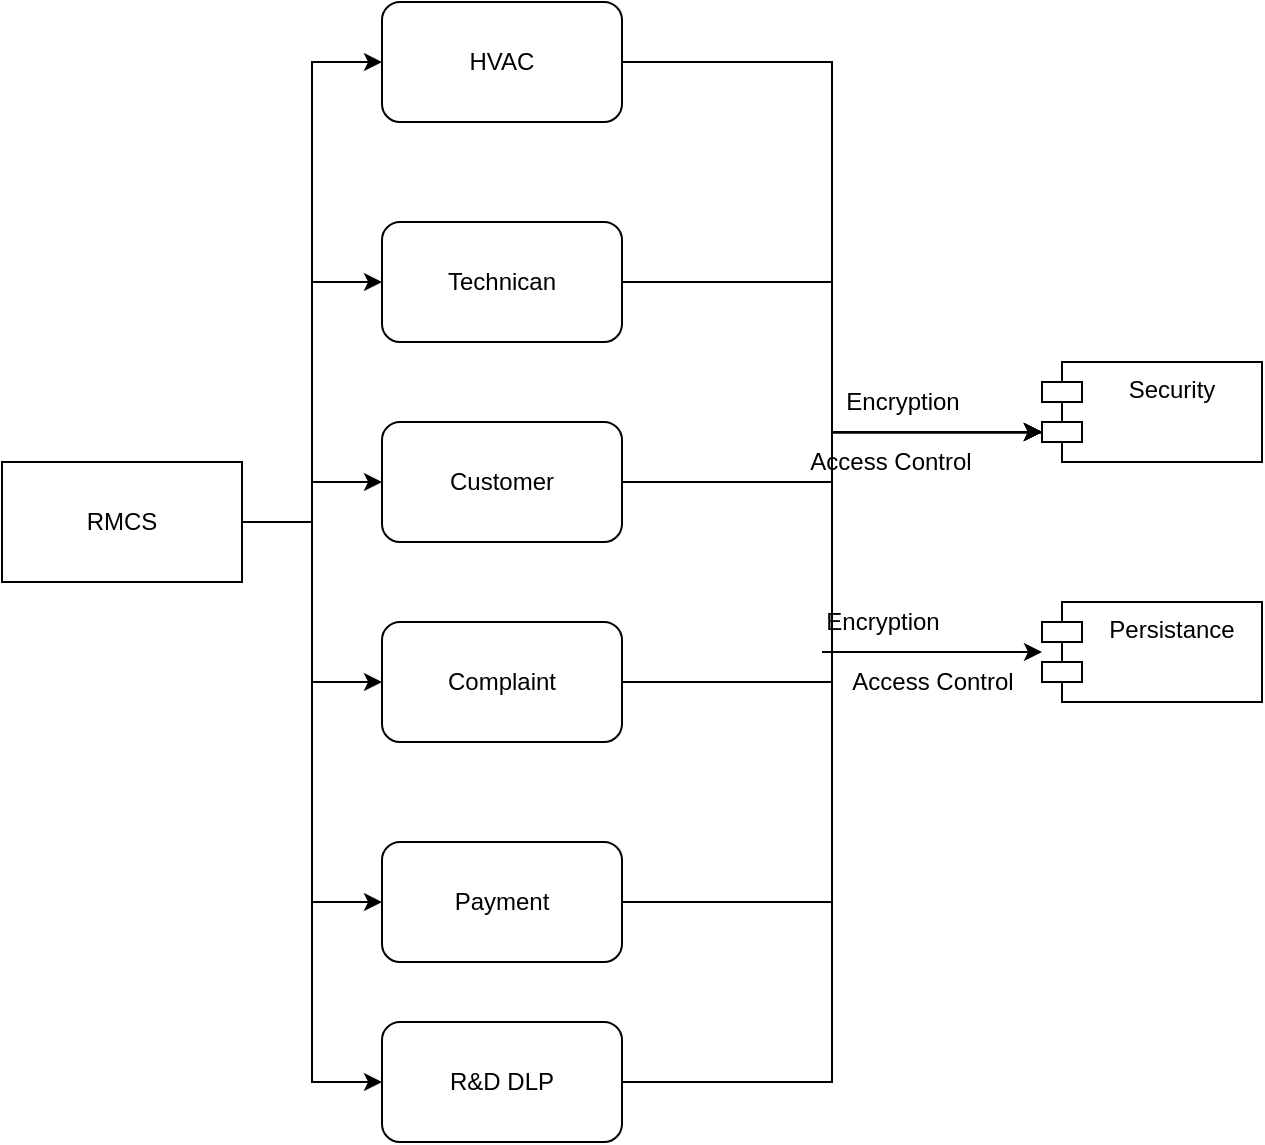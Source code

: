 <mxfile version="13.9.7" type="github">
  <diagram id="ifdL7CLmUJMLqccxygVl" name="Page-1">
    <mxGraphModel dx="1038" dy="580" grid="1" gridSize="10" guides="1" tooltips="1" connect="1" arrows="1" fold="1" page="1" pageScale="1" pageWidth="850" pageHeight="1100" math="0" shadow="0">
      <root>
        <mxCell id="0" />
        <mxCell id="1" parent="0" />
        <mxCell id="4JPZwI6sKCdglMRvzG28-8" value="" style="edgeStyle=orthogonalEdgeStyle;rounded=0;orthogonalLoop=1;jettySize=auto;html=1;" edge="1" parent="1" source="4JPZwI6sKCdglMRvzG28-1" target="4JPZwI6sKCdglMRvzG28-4">
          <mxGeometry relative="1" as="geometry" />
        </mxCell>
        <mxCell id="4JPZwI6sKCdglMRvzG28-9" style="edgeStyle=orthogonalEdgeStyle;rounded=0;orthogonalLoop=1;jettySize=auto;html=1;entryX=0;entryY=0.5;entryDx=0;entryDy=0;" edge="1" parent="1" source="4JPZwI6sKCdglMRvzG28-1" target="4JPZwI6sKCdglMRvzG28-3">
          <mxGeometry relative="1" as="geometry">
            <mxPoint x="150" y="170" as="targetPoint" />
          </mxGeometry>
        </mxCell>
        <mxCell id="4JPZwI6sKCdglMRvzG28-10" style="edgeStyle=orthogonalEdgeStyle;rounded=0;orthogonalLoop=1;jettySize=auto;html=1;entryX=0;entryY=0.5;entryDx=0;entryDy=0;" edge="1" parent="1" source="4JPZwI6sKCdglMRvzG28-1" target="4JPZwI6sKCdglMRvzG28-2">
          <mxGeometry relative="1" as="geometry" />
        </mxCell>
        <mxCell id="4JPZwI6sKCdglMRvzG28-11" style="edgeStyle=orthogonalEdgeStyle;rounded=0;orthogonalLoop=1;jettySize=auto;html=1;entryX=0;entryY=0.5;entryDx=0;entryDy=0;" edge="1" parent="1" source="4JPZwI6sKCdglMRvzG28-1" target="4JPZwI6sKCdglMRvzG28-5">
          <mxGeometry relative="1" as="geometry" />
        </mxCell>
        <mxCell id="4JPZwI6sKCdglMRvzG28-12" style="edgeStyle=orthogonalEdgeStyle;rounded=0;orthogonalLoop=1;jettySize=auto;html=1;entryX=0;entryY=0.5;entryDx=0;entryDy=0;" edge="1" parent="1" source="4JPZwI6sKCdglMRvzG28-1" target="4JPZwI6sKCdglMRvzG28-6">
          <mxGeometry relative="1" as="geometry" />
        </mxCell>
        <mxCell id="4JPZwI6sKCdglMRvzG28-13" style="edgeStyle=orthogonalEdgeStyle;rounded=0;orthogonalLoop=1;jettySize=auto;html=1;entryX=0;entryY=0.5;entryDx=0;entryDy=0;" edge="1" parent="1" source="4JPZwI6sKCdglMRvzG28-1" target="4JPZwI6sKCdglMRvzG28-7">
          <mxGeometry relative="1" as="geometry" />
        </mxCell>
        <mxCell id="4JPZwI6sKCdglMRvzG28-1" value="RMCS" style="rounded=0;whiteSpace=wrap;html=1;" vertex="1" parent="1">
          <mxGeometry x="50" y="240" width="120" height="60" as="geometry" />
        </mxCell>
        <mxCell id="4JPZwI6sKCdglMRvzG28-16" style="edgeStyle=orthogonalEdgeStyle;rounded=0;orthogonalLoop=1;jettySize=auto;html=1;entryX=0;entryY=0;entryDx=0;entryDy=35;entryPerimeter=0;" edge="1" parent="1" source="4JPZwI6sKCdglMRvzG28-2" target="4JPZwI6sKCdglMRvzG28-14">
          <mxGeometry relative="1" as="geometry" />
        </mxCell>
        <mxCell id="4JPZwI6sKCdglMRvzG28-2" value="HVAC" style="rounded=1;whiteSpace=wrap;html=1;" vertex="1" parent="1">
          <mxGeometry x="240" y="10" width="120" height="60" as="geometry" />
        </mxCell>
        <mxCell id="4JPZwI6sKCdglMRvzG28-17" style="edgeStyle=orthogonalEdgeStyle;rounded=0;orthogonalLoop=1;jettySize=auto;html=1;entryX=0;entryY=0;entryDx=0;entryDy=35;entryPerimeter=0;" edge="1" parent="1" source="4JPZwI6sKCdglMRvzG28-3" target="4JPZwI6sKCdglMRvzG28-14">
          <mxGeometry relative="1" as="geometry" />
        </mxCell>
        <mxCell id="4JPZwI6sKCdglMRvzG28-3" value="Technican" style="rounded=1;whiteSpace=wrap;html=1;" vertex="1" parent="1">
          <mxGeometry x="240" y="120" width="120" height="60" as="geometry" />
        </mxCell>
        <mxCell id="4JPZwI6sKCdglMRvzG28-18" style="edgeStyle=orthogonalEdgeStyle;rounded=0;orthogonalLoop=1;jettySize=auto;html=1;entryX=0.095;entryY=0.708;entryDx=0;entryDy=0;entryPerimeter=0;" edge="1" parent="1" source="4JPZwI6sKCdglMRvzG28-4" target="4JPZwI6sKCdglMRvzG28-14">
          <mxGeometry relative="1" as="geometry" />
        </mxCell>
        <mxCell id="4JPZwI6sKCdglMRvzG28-4" value="Customer" style="rounded=1;whiteSpace=wrap;html=1;" vertex="1" parent="1">
          <mxGeometry x="240" y="220" width="120" height="60" as="geometry" />
        </mxCell>
        <mxCell id="4JPZwI6sKCdglMRvzG28-19" style="edgeStyle=orthogonalEdgeStyle;rounded=0;orthogonalLoop=1;jettySize=auto;html=1;entryX=0;entryY=0;entryDx=0;entryDy=35;entryPerimeter=0;" edge="1" parent="1" source="4JPZwI6sKCdglMRvzG28-5" target="4JPZwI6sKCdglMRvzG28-14">
          <mxGeometry relative="1" as="geometry" />
        </mxCell>
        <mxCell id="4JPZwI6sKCdglMRvzG28-5" value="Complaint" style="rounded=1;whiteSpace=wrap;html=1;" vertex="1" parent="1">
          <mxGeometry x="240" y="320" width="120" height="60" as="geometry" />
        </mxCell>
        <mxCell id="4JPZwI6sKCdglMRvzG28-20" style="edgeStyle=orthogonalEdgeStyle;rounded=0;orthogonalLoop=1;jettySize=auto;html=1;entryX=0;entryY=0;entryDx=0;entryDy=35;entryPerimeter=0;" edge="1" parent="1" source="4JPZwI6sKCdglMRvzG28-6" target="4JPZwI6sKCdglMRvzG28-14">
          <mxGeometry relative="1" as="geometry" />
        </mxCell>
        <mxCell id="4JPZwI6sKCdglMRvzG28-6" value="Payment" style="rounded=1;whiteSpace=wrap;html=1;" vertex="1" parent="1">
          <mxGeometry x="240" y="430" width="120" height="60" as="geometry" />
        </mxCell>
        <mxCell id="4JPZwI6sKCdglMRvzG28-21" style="edgeStyle=orthogonalEdgeStyle;rounded=0;orthogonalLoop=1;jettySize=auto;html=1;entryX=0;entryY=0;entryDx=0;entryDy=35;entryPerimeter=0;" edge="1" parent="1" source="4JPZwI6sKCdglMRvzG28-7" target="4JPZwI6sKCdglMRvzG28-14">
          <mxGeometry relative="1" as="geometry" />
        </mxCell>
        <mxCell id="4JPZwI6sKCdglMRvzG28-7" value="R&amp;amp;D DLP" style="rounded=1;whiteSpace=wrap;html=1;" vertex="1" parent="1">
          <mxGeometry x="240" y="520" width="120" height="60" as="geometry" />
        </mxCell>
        <mxCell id="4JPZwI6sKCdglMRvzG28-14" value="Security" style="shape=module;align=left;spacingLeft=20;align=center;verticalAlign=top;" vertex="1" parent="1">
          <mxGeometry x="570" y="190" width="110" height="50" as="geometry" />
        </mxCell>
        <mxCell id="4JPZwI6sKCdglMRvzG28-22" style="edgeStyle=orthogonalEdgeStyle;rounded=0;orthogonalLoop=1;jettySize=auto;html=1;startArrow=classic;startFill=1;endArrow=none;endFill=0;" edge="1" parent="1" source="4JPZwI6sKCdglMRvzG28-15">
          <mxGeometry relative="1" as="geometry">
            <mxPoint x="460" y="335" as="targetPoint" />
          </mxGeometry>
        </mxCell>
        <mxCell id="4JPZwI6sKCdglMRvzG28-15" value="Persistance" style="shape=module;align=left;spacingLeft=20;align=center;verticalAlign=top;" vertex="1" parent="1">
          <mxGeometry x="570" y="310" width="110" height="50" as="geometry" />
        </mxCell>
        <mxCell id="4JPZwI6sKCdglMRvzG28-23" value="Encryption" style="text;html=1;align=center;verticalAlign=middle;resizable=0;points=[];autosize=1;" vertex="1" parent="1">
          <mxGeometry x="465" y="200" width="70" height="20" as="geometry" />
        </mxCell>
        <mxCell id="4JPZwI6sKCdglMRvzG28-24" value="Access Control" style="text;html=1;align=center;verticalAlign=middle;resizable=0;points=[];autosize=1;" vertex="1" parent="1">
          <mxGeometry x="444" y="230" width="100" height="20" as="geometry" />
        </mxCell>
        <mxCell id="4JPZwI6sKCdglMRvzG28-25" value="Encryption" style="text;html=1;align=center;verticalAlign=middle;resizable=0;points=[];autosize=1;" vertex="1" parent="1">
          <mxGeometry x="455" y="310" width="70" height="20" as="geometry" />
        </mxCell>
        <mxCell id="4JPZwI6sKCdglMRvzG28-26" value="Access Control" style="text;html=1;align=center;verticalAlign=middle;resizable=0;points=[];autosize=1;" vertex="1" parent="1">
          <mxGeometry x="465" y="340" width="100" height="20" as="geometry" />
        </mxCell>
      </root>
    </mxGraphModel>
  </diagram>
</mxfile>
